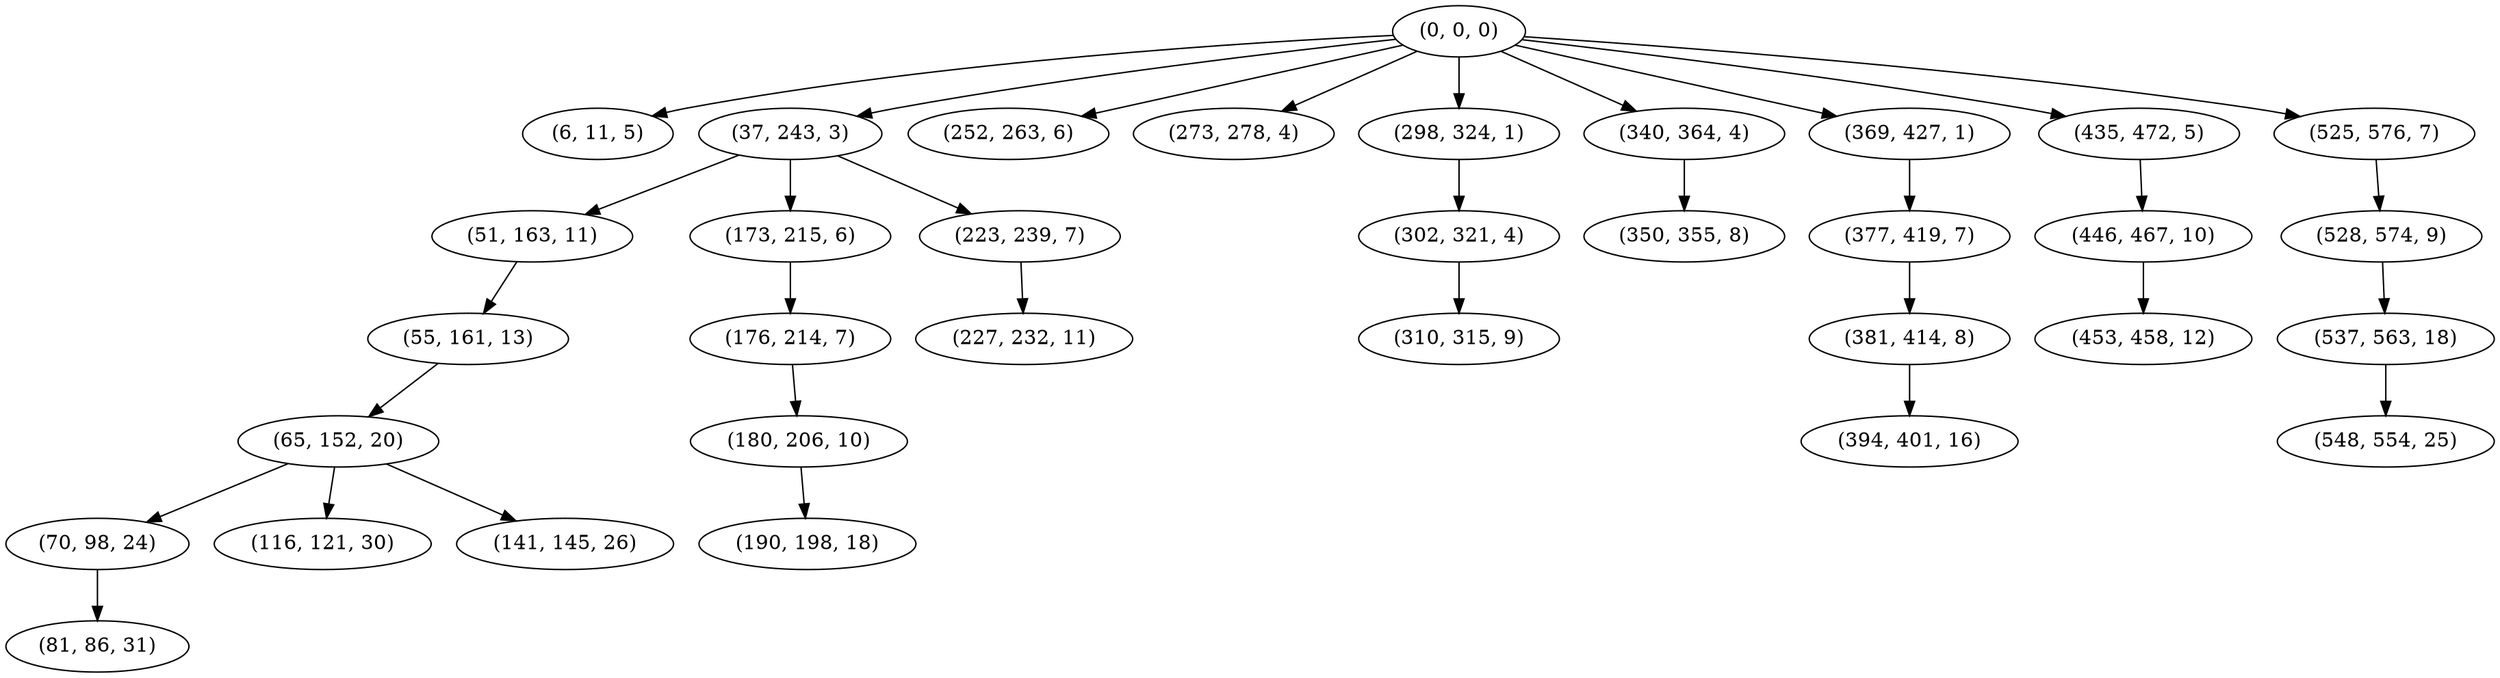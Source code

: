 digraph tree {
    "(0, 0, 0)";
    "(6, 11, 5)";
    "(37, 243, 3)";
    "(51, 163, 11)";
    "(55, 161, 13)";
    "(65, 152, 20)";
    "(70, 98, 24)";
    "(81, 86, 31)";
    "(116, 121, 30)";
    "(141, 145, 26)";
    "(173, 215, 6)";
    "(176, 214, 7)";
    "(180, 206, 10)";
    "(190, 198, 18)";
    "(223, 239, 7)";
    "(227, 232, 11)";
    "(252, 263, 6)";
    "(273, 278, 4)";
    "(298, 324, 1)";
    "(302, 321, 4)";
    "(310, 315, 9)";
    "(340, 364, 4)";
    "(350, 355, 8)";
    "(369, 427, 1)";
    "(377, 419, 7)";
    "(381, 414, 8)";
    "(394, 401, 16)";
    "(435, 472, 5)";
    "(446, 467, 10)";
    "(453, 458, 12)";
    "(525, 576, 7)";
    "(528, 574, 9)";
    "(537, 563, 18)";
    "(548, 554, 25)";
    "(0, 0, 0)" -> "(6, 11, 5)";
    "(0, 0, 0)" -> "(37, 243, 3)";
    "(0, 0, 0)" -> "(252, 263, 6)";
    "(0, 0, 0)" -> "(273, 278, 4)";
    "(0, 0, 0)" -> "(298, 324, 1)";
    "(0, 0, 0)" -> "(340, 364, 4)";
    "(0, 0, 0)" -> "(369, 427, 1)";
    "(0, 0, 0)" -> "(435, 472, 5)";
    "(0, 0, 0)" -> "(525, 576, 7)";
    "(37, 243, 3)" -> "(51, 163, 11)";
    "(37, 243, 3)" -> "(173, 215, 6)";
    "(37, 243, 3)" -> "(223, 239, 7)";
    "(51, 163, 11)" -> "(55, 161, 13)";
    "(55, 161, 13)" -> "(65, 152, 20)";
    "(65, 152, 20)" -> "(70, 98, 24)";
    "(65, 152, 20)" -> "(116, 121, 30)";
    "(65, 152, 20)" -> "(141, 145, 26)";
    "(70, 98, 24)" -> "(81, 86, 31)";
    "(173, 215, 6)" -> "(176, 214, 7)";
    "(176, 214, 7)" -> "(180, 206, 10)";
    "(180, 206, 10)" -> "(190, 198, 18)";
    "(223, 239, 7)" -> "(227, 232, 11)";
    "(298, 324, 1)" -> "(302, 321, 4)";
    "(302, 321, 4)" -> "(310, 315, 9)";
    "(340, 364, 4)" -> "(350, 355, 8)";
    "(369, 427, 1)" -> "(377, 419, 7)";
    "(377, 419, 7)" -> "(381, 414, 8)";
    "(381, 414, 8)" -> "(394, 401, 16)";
    "(435, 472, 5)" -> "(446, 467, 10)";
    "(446, 467, 10)" -> "(453, 458, 12)";
    "(525, 576, 7)" -> "(528, 574, 9)";
    "(528, 574, 9)" -> "(537, 563, 18)";
    "(537, 563, 18)" -> "(548, 554, 25)";
}
